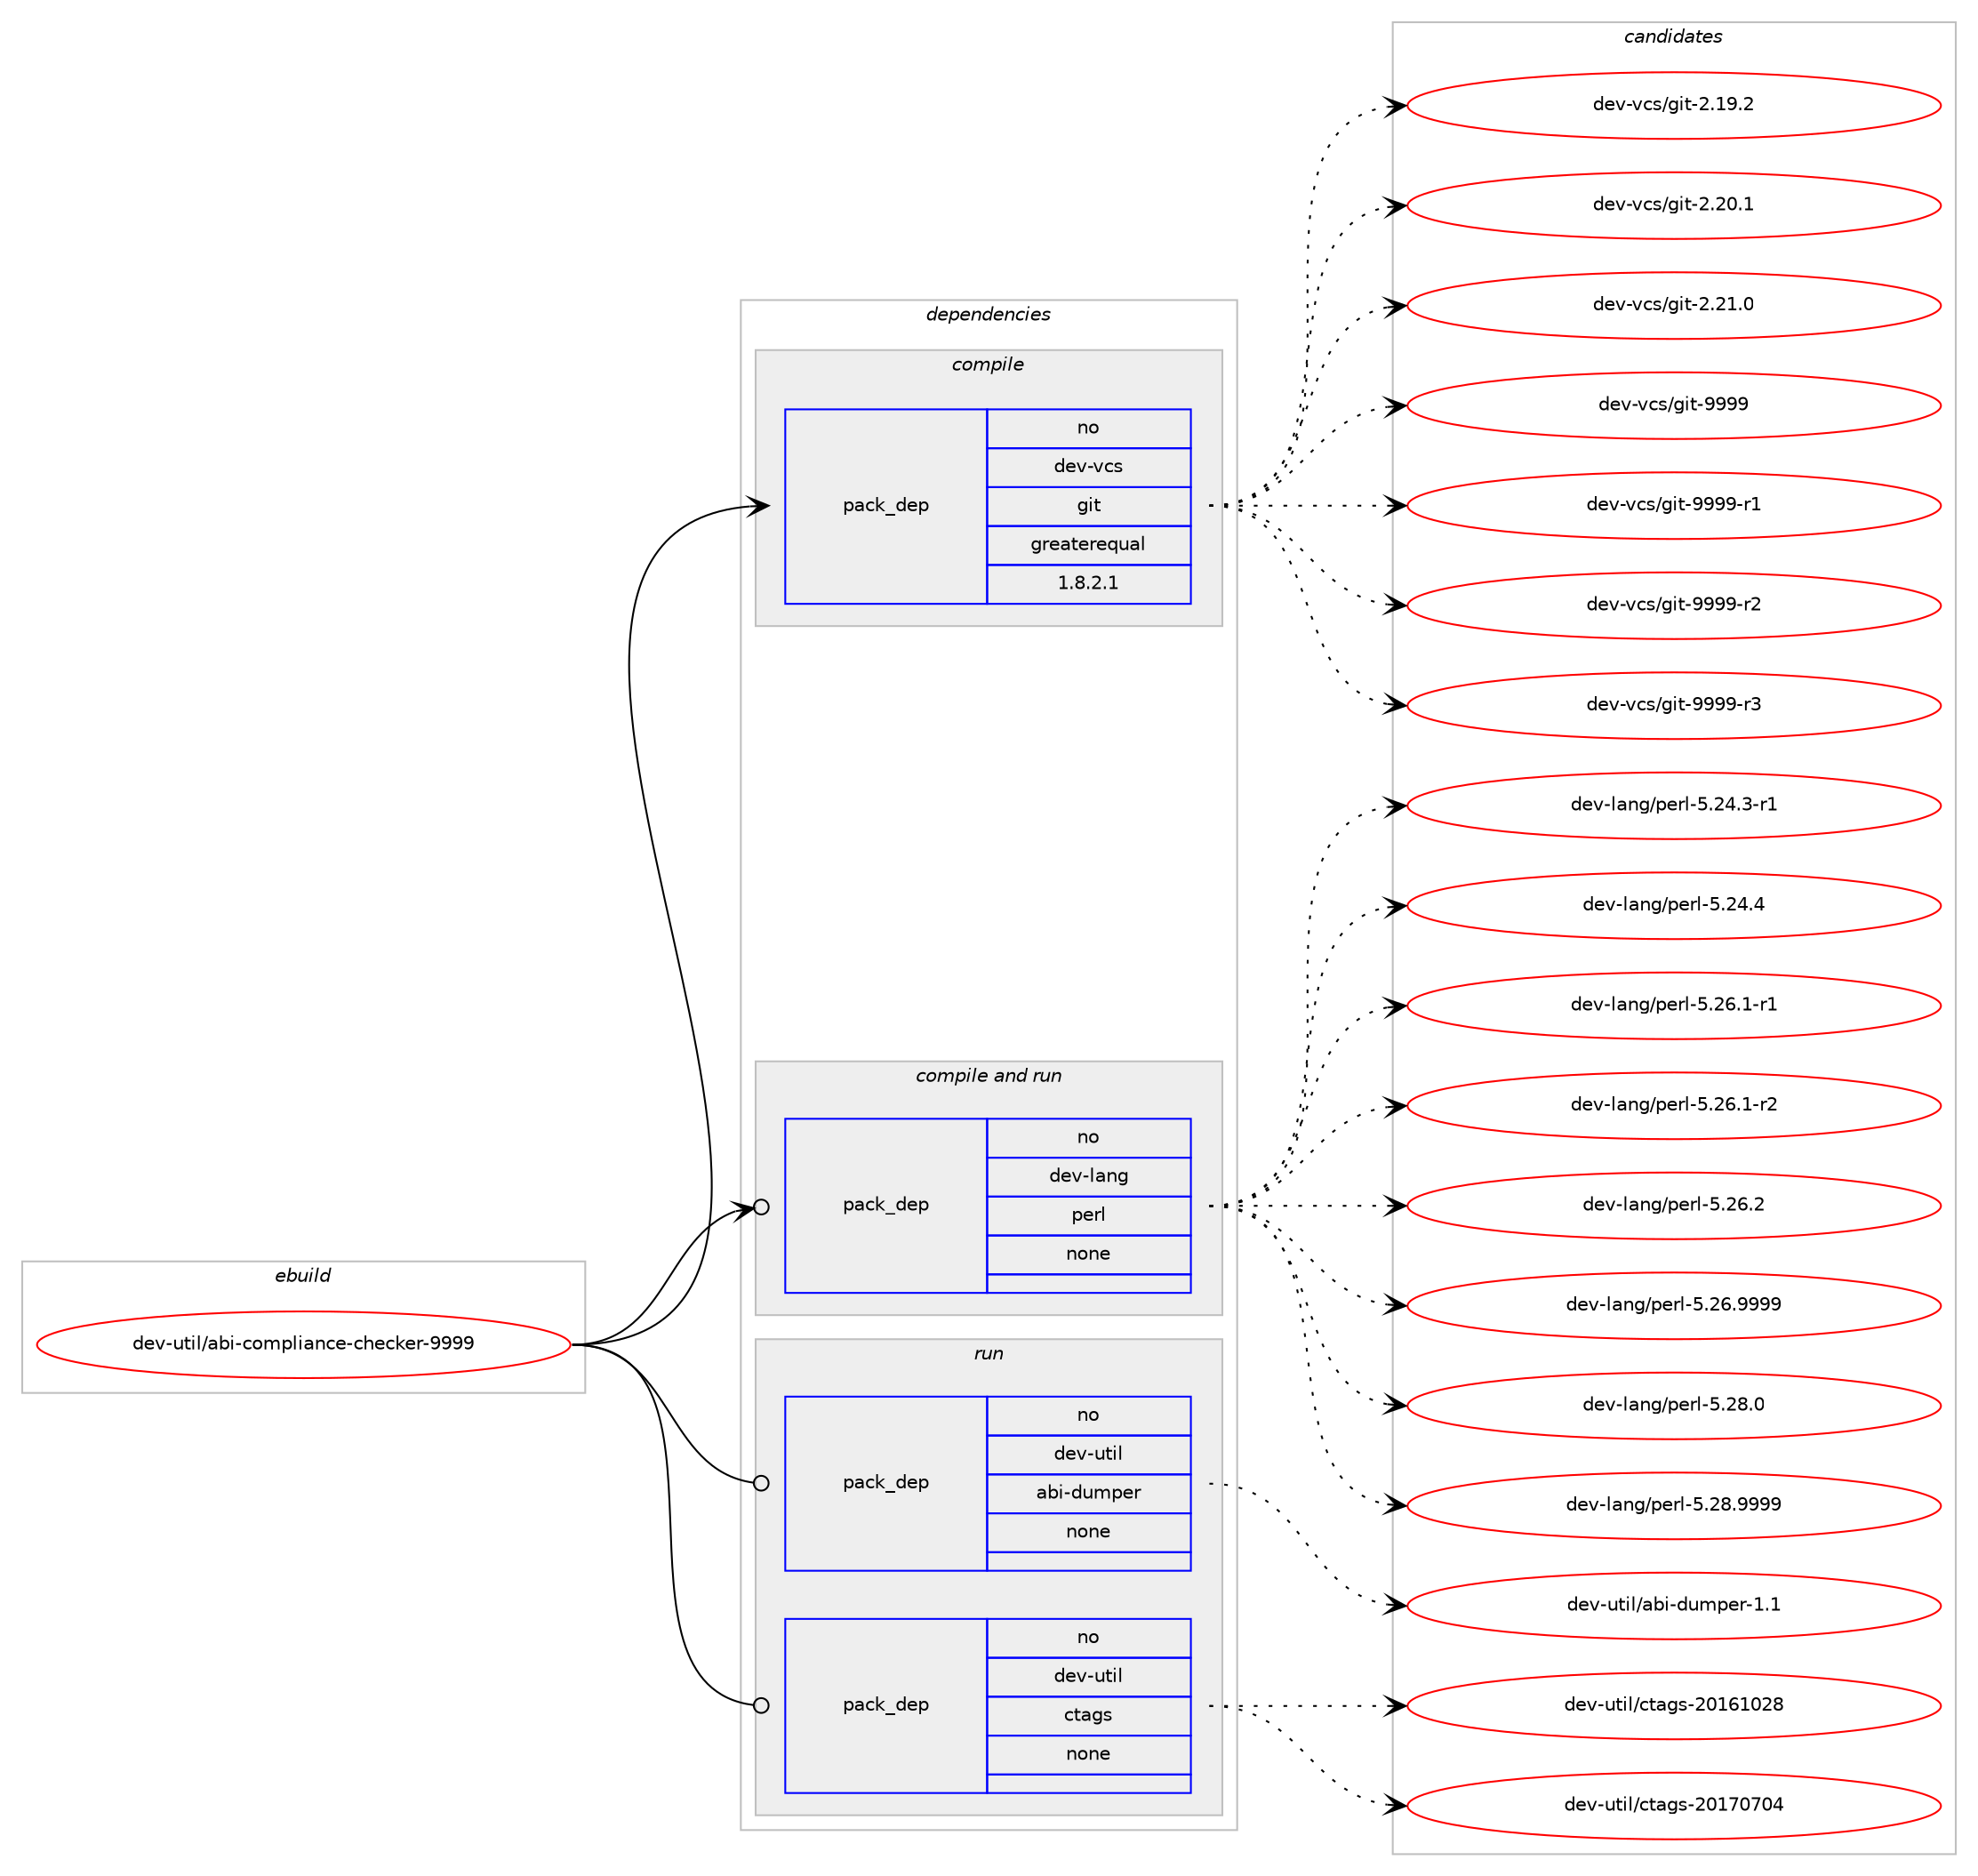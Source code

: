 digraph prolog {

# *************
# Graph options
# *************

newrank=true;
concentrate=true;
compound=true;
graph [rankdir=LR,fontname=Helvetica,fontsize=10,ranksep=1.5];#, ranksep=2.5, nodesep=0.2];
edge  [arrowhead=vee];
node  [fontname=Helvetica,fontsize=10];

# **********
# The ebuild
# **********

subgraph cluster_leftcol {
color=gray;
rank=same;
label=<<i>ebuild</i>>;
id [label="dev-util/abi-compliance-checker-9999", color=red, width=4, href="../dev-util/abi-compliance-checker-9999.svg"];
}

# ****************
# The dependencies
# ****************

subgraph cluster_midcol {
color=gray;
label=<<i>dependencies</i>>;
subgraph cluster_compile {
fillcolor="#eeeeee";
style=filled;
label=<<i>compile</i>>;
subgraph pack1093730 {
dependency1540364 [label=<<TABLE BORDER="0" CELLBORDER="1" CELLSPACING="0" CELLPADDING="4" WIDTH="220"><TR><TD ROWSPAN="6" CELLPADDING="30">pack_dep</TD></TR><TR><TD WIDTH="110">no</TD></TR><TR><TD>dev-vcs</TD></TR><TR><TD>git</TD></TR><TR><TD>greaterequal</TD></TR><TR><TD>1.8.2.1</TD></TR></TABLE>>, shape=none, color=blue];
}
id:e -> dependency1540364:w [weight=20,style="solid",arrowhead="vee"];
}
subgraph cluster_compileandrun {
fillcolor="#eeeeee";
style=filled;
label=<<i>compile and run</i>>;
subgraph pack1093731 {
dependency1540365 [label=<<TABLE BORDER="0" CELLBORDER="1" CELLSPACING="0" CELLPADDING="4" WIDTH="220"><TR><TD ROWSPAN="6" CELLPADDING="30">pack_dep</TD></TR><TR><TD WIDTH="110">no</TD></TR><TR><TD>dev-lang</TD></TR><TR><TD>perl</TD></TR><TR><TD>none</TD></TR><TR><TD></TD></TR></TABLE>>, shape=none, color=blue];
}
id:e -> dependency1540365:w [weight=20,style="solid",arrowhead="odotvee"];
}
subgraph cluster_run {
fillcolor="#eeeeee";
style=filled;
label=<<i>run</i>>;
subgraph pack1093732 {
dependency1540366 [label=<<TABLE BORDER="0" CELLBORDER="1" CELLSPACING="0" CELLPADDING="4" WIDTH="220"><TR><TD ROWSPAN="6" CELLPADDING="30">pack_dep</TD></TR><TR><TD WIDTH="110">no</TD></TR><TR><TD>dev-util</TD></TR><TR><TD>abi-dumper</TD></TR><TR><TD>none</TD></TR><TR><TD></TD></TR></TABLE>>, shape=none, color=blue];
}
id:e -> dependency1540366:w [weight=20,style="solid",arrowhead="odot"];
subgraph pack1093733 {
dependency1540367 [label=<<TABLE BORDER="0" CELLBORDER="1" CELLSPACING="0" CELLPADDING="4" WIDTH="220"><TR><TD ROWSPAN="6" CELLPADDING="30">pack_dep</TD></TR><TR><TD WIDTH="110">no</TD></TR><TR><TD>dev-util</TD></TR><TR><TD>ctags</TD></TR><TR><TD>none</TD></TR><TR><TD></TD></TR></TABLE>>, shape=none, color=blue];
}
id:e -> dependency1540367:w [weight=20,style="solid",arrowhead="odot"];
}
}

# **************
# The candidates
# **************

subgraph cluster_choices {
rank=same;
color=gray;
label=<<i>candidates</i>>;

subgraph choice1093730 {
color=black;
nodesep=1;
choice10010111845118991154710310511645504649574650 [label="dev-vcs/git-2.19.2", color=red, width=4,href="../dev-vcs/git-2.19.2.svg"];
choice10010111845118991154710310511645504650484649 [label="dev-vcs/git-2.20.1", color=red, width=4,href="../dev-vcs/git-2.20.1.svg"];
choice10010111845118991154710310511645504650494648 [label="dev-vcs/git-2.21.0", color=red, width=4,href="../dev-vcs/git-2.21.0.svg"];
choice1001011184511899115471031051164557575757 [label="dev-vcs/git-9999", color=red, width=4,href="../dev-vcs/git-9999.svg"];
choice10010111845118991154710310511645575757574511449 [label="dev-vcs/git-9999-r1", color=red, width=4,href="../dev-vcs/git-9999-r1.svg"];
choice10010111845118991154710310511645575757574511450 [label="dev-vcs/git-9999-r2", color=red, width=4,href="../dev-vcs/git-9999-r2.svg"];
choice10010111845118991154710310511645575757574511451 [label="dev-vcs/git-9999-r3", color=red, width=4,href="../dev-vcs/git-9999-r3.svg"];
dependency1540364:e -> choice10010111845118991154710310511645504649574650:w [style=dotted,weight="100"];
dependency1540364:e -> choice10010111845118991154710310511645504650484649:w [style=dotted,weight="100"];
dependency1540364:e -> choice10010111845118991154710310511645504650494648:w [style=dotted,weight="100"];
dependency1540364:e -> choice1001011184511899115471031051164557575757:w [style=dotted,weight="100"];
dependency1540364:e -> choice10010111845118991154710310511645575757574511449:w [style=dotted,weight="100"];
dependency1540364:e -> choice10010111845118991154710310511645575757574511450:w [style=dotted,weight="100"];
dependency1540364:e -> choice10010111845118991154710310511645575757574511451:w [style=dotted,weight="100"];
}
subgraph choice1093731 {
color=black;
nodesep=1;
choice100101118451089711010347112101114108455346505246514511449 [label="dev-lang/perl-5.24.3-r1", color=red, width=4,href="../dev-lang/perl-5.24.3-r1.svg"];
choice10010111845108971101034711210111410845534650524652 [label="dev-lang/perl-5.24.4", color=red, width=4,href="../dev-lang/perl-5.24.4.svg"];
choice100101118451089711010347112101114108455346505446494511449 [label="dev-lang/perl-5.26.1-r1", color=red, width=4,href="../dev-lang/perl-5.26.1-r1.svg"];
choice100101118451089711010347112101114108455346505446494511450 [label="dev-lang/perl-5.26.1-r2", color=red, width=4,href="../dev-lang/perl-5.26.1-r2.svg"];
choice10010111845108971101034711210111410845534650544650 [label="dev-lang/perl-5.26.2", color=red, width=4,href="../dev-lang/perl-5.26.2.svg"];
choice10010111845108971101034711210111410845534650544657575757 [label="dev-lang/perl-5.26.9999", color=red, width=4,href="../dev-lang/perl-5.26.9999.svg"];
choice10010111845108971101034711210111410845534650564648 [label="dev-lang/perl-5.28.0", color=red, width=4,href="../dev-lang/perl-5.28.0.svg"];
choice10010111845108971101034711210111410845534650564657575757 [label="dev-lang/perl-5.28.9999", color=red, width=4,href="../dev-lang/perl-5.28.9999.svg"];
dependency1540365:e -> choice100101118451089711010347112101114108455346505246514511449:w [style=dotted,weight="100"];
dependency1540365:e -> choice10010111845108971101034711210111410845534650524652:w [style=dotted,weight="100"];
dependency1540365:e -> choice100101118451089711010347112101114108455346505446494511449:w [style=dotted,weight="100"];
dependency1540365:e -> choice100101118451089711010347112101114108455346505446494511450:w [style=dotted,weight="100"];
dependency1540365:e -> choice10010111845108971101034711210111410845534650544650:w [style=dotted,weight="100"];
dependency1540365:e -> choice10010111845108971101034711210111410845534650544657575757:w [style=dotted,weight="100"];
dependency1540365:e -> choice10010111845108971101034711210111410845534650564648:w [style=dotted,weight="100"];
dependency1540365:e -> choice10010111845108971101034711210111410845534650564657575757:w [style=dotted,weight="100"];
}
subgraph choice1093732 {
color=black;
nodesep=1;
choice100101118451171161051084797981054510011710911210111445494649 [label="dev-util/abi-dumper-1.1", color=red, width=4,href="../dev-util/abi-dumper-1.1.svg"];
dependency1540366:e -> choice100101118451171161051084797981054510011710911210111445494649:w [style=dotted,weight="100"];
}
subgraph choice1093733 {
color=black;
nodesep=1;
choice10010111845117116105108479911697103115455048495449485056 [label="dev-util/ctags-20161028", color=red, width=4,href="../dev-util/ctags-20161028.svg"];
choice10010111845117116105108479911697103115455048495548554852 [label="dev-util/ctags-20170704", color=red, width=4,href="../dev-util/ctags-20170704.svg"];
dependency1540367:e -> choice10010111845117116105108479911697103115455048495449485056:w [style=dotted,weight="100"];
dependency1540367:e -> choice10010111845117116105108479911697103115455048495548554852:w [style=dotted,weight="100"];
}
}

}
